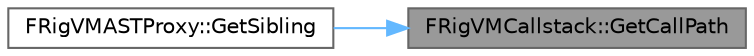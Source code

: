 digraph "FRigVMCallstack::GetCallPath"
{
 // INTERACTIVE_SVG=YES
 // LATEX_PDF_SIZE
  bgcolor="transparent";
  edge [fontname=Helvetica,fontsize=10,labelfontname=Helvetica,labelfontsize=10];
  node [fontname=Helvetica,fontsize=10,shape=box,height=0.2,width=0.4];
  rankdir="RL";
  Node1 [id="Node000001",label="FRigVMCallstack::GetCallPath",height=0.2,width=0.4,color="gray40", fillcolor="grey60", style="filled", fontcolor="black",tooltip=" "];
  Node1 -> Node2 [id="edge1_Node000001_Node000002",dir="back",color="steelblue1",style="solid",tooltip=" "];
  Node2 [id="Node000002",label="FRigVMASTProxy::GetSibling",height=0.2,width=0.4,color="grey40", fillcolor="white", style="filled",URL="$db/d2a/classFRigVMASTProxy.html#a9e1929d2c9054e420913eaaac3a9f508",tooltip=" "];
}
